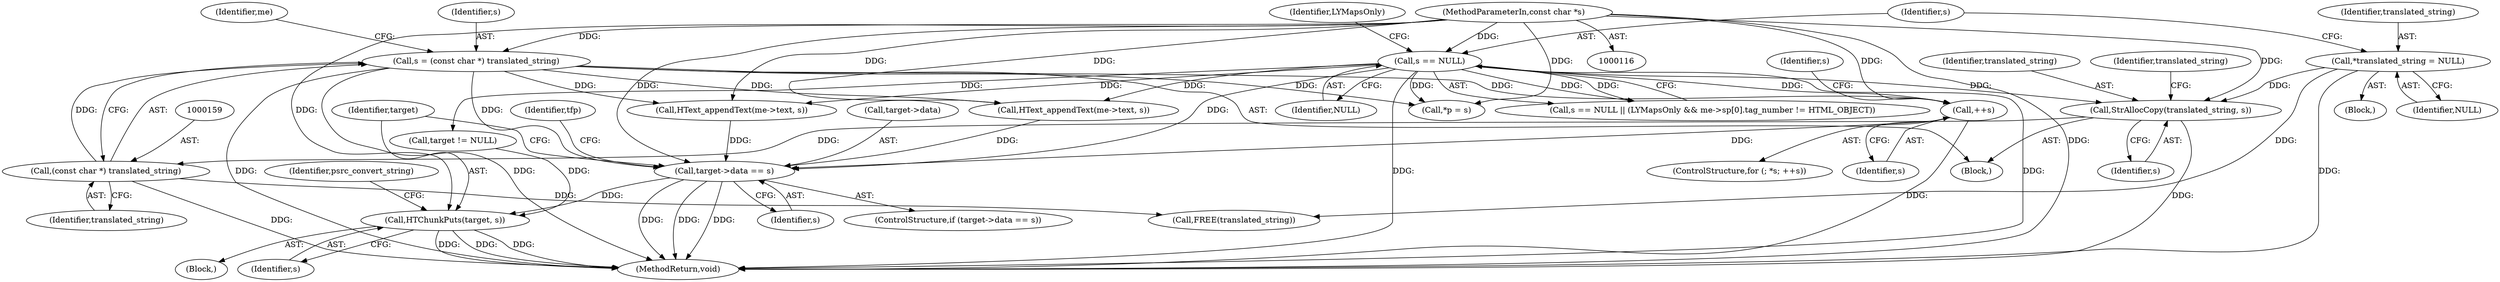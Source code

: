 digraph "0_lynx-snapshots_280a61b300a1614f6037efc0902ff7ecf17146e9@pointer" {
"1000256" [label="(Call,++s)"];
"1000156" [label="(Call,s = (const char *) translated_string)"];
"1000158" [label="(Call,(const char *) translated_string)"];
"1000148" [label="(Call,StrAllocCopy(translated_string, s))"];
"1000125" [label="(Call,*translated_string = NULL)"];
"1000130" [label="(Call,s == NULL)"];
"1000118" [label="(MethodParameterIn,const char *s)"];
"1000474" [label="(Call,target->data == s)"];
"1000494" [label="(Call,HTChunkPuts(target, s))"];
"1000493" [label="(Block,)"];
"1000255" [label="(Identifier,s)"];
"1000496" [label="(Identifier,s)"];
"1000156" [label="(Call,s = (const char *) translated_string)"];
"1000150" [label="(Identifier,s)"];
"1000469" [label="(Call,target != NULL)"];
"1000200" [label="(Call,HText_appendText(me->text, s))"];
"1000134" [label="(Identifier,LYMapsOnly)"];
"1000118" [label="(MethodParameterIn,const char *s)"];
"1000125" [label="(Call,*translated_string = NULL)"];
"1000253" [label="(ControlStructure,for (; *s; ++s))"];
"1000119" [label="(Block,)"];
"1000257" [label="(Identifier,s)"];
"1000503" [label="(Call,FREE(translated_string))"];
"1000505" [label="(MethodReturn,void)"];
"1000256" [label="(Call,++s)"];
"1000272" [label="(Call,*p = s)"];
"1000129" [label="(Call,s == NULL || (LYMapsOnly && me->sp[0].tag_number != HTML_OBJECT))"];
"1000157" [label="(Identifier,s)"];
"1000127" [label="(Identifier,NULL)"];
"1000475" [label="(Call,target->data)"];
"1000126" [label="(Identifier,translated_string)"];
"1000130" [label="(Call,s == NULL)"];
"1000498" [label="(Identifier,psrc_convert_string)"];
"1000478" [label="(Identifier,s)"];
"1000494" [label="(Call,HTChunkPuts(target, s))"];
"1000473" [label="(ControlStructure,if (target->data == s))"];
"1000158" [label="(Call,(const char *) translated_string)"];
"1000482" [label="(Identifier,tfp)"];
"1000148" [label="(Call,StrAllocCopy(translated_string, s))"];
"1000149" [label="(Identifier,translated_string)"];
"1000153" [label="(Identifier,translated_string)"];
"1000132" [label="(Identifier,NULL)"];
"1000495" [label="(Identifier,target)"];
"1000474" [label="(Call,target->data == s)"];
"1000147" [label="(Block,)"];
"1000160" [label="(Identifier,translated_string)"];
"1000131" [label="(Identifier,s)"];
"1000165" [label="(Identifier,me)"];
"1000263" [label="(Call,HText_appendText(me->text, s))"];
"1000256" -> "1000253"  [label="AST: "];
"1000256" -> "1000257"  [label="CFG: "];
"1000257" -> "1000256"  [label="AST: "];
"1000255" -> "1000256"  [label="CFG: "];
"1000256" -> "1000505"  [label="DDG: "];
"1000156" -> "1000256"  [label="DDG: "];
"1000130" -> "1000256"  [label="DDG: "];
"1000118" -> "1000256"  [label="DDG: "];
"1000256" -> "1000474"  [label="DDG: "];
"1000156" -> "1000147"  [label="AST: "];
"1000156" -> "1000158"  [label="CFG: "];
"1000157" -> "1000156"  [label="AST: "];
"1000158" -> "1000156"  [label="AST: "];
"1000165" -> "1000156"  [label="CFG: "];
"1000156" -> "1000505"  [label="DDG: "];
"1000156" -> "1000505"  [label="DDG: "];
"1000158" -> "1000156"  [label="DDG: "];
"1000118" -> "1000156"  [label="DDG: "];
"1000156" -> "1000200"  [label="DDG: "];
"1000156" -> "1000263"  [label="DDG: "];
"1000156" -> "1000272"  [label="DDG: "];
"1000156" -> "1000474"  [label="DDG: "];
"1000158" -> "1000160"  [label="CFG: "];
"1000159" -> "1000158"  [label="AST: "];
"1000160" -> "1000158"  [label="AST: "];
"1000158" -> "1000505"  [label="DDG: "];
"1000148" -> "1000158"  [label="DDG: "];
"1000158" -> "1000503"  [label="DDG: "];
"1000148" -> "1000147"  [label="AST: "];
"1000148" -> "1000150"  [label="CFG: "];
"1000149" -> "1000148"  [label="AST: "];
"1000150" -> "1000148"  [label="AST: "];
"1000153" -> "1000148"  [label="CFG: "];
"1000148" -> "1000505"  [label="DDG: "];
"1000125" -> "1000148"  [label="DDG: "];
"1000130" -> "1000148"  [label="DDG: "];
"1000118" -> "1000148"  [label="DDG: "];
"1000125" -> "1000119"  [label="AST: "];
"1000125" -> "1000127"  [label="CFG: "];
"1000126" -> "1000125"  [label="AST: "];
"1000127" -> "1000125"  [label="AST: "];
"1000131" -> "1000125"  [label="CFG: "];
"1000125" -> "1000505"  [label="DDG: "];
"1000125" -> "1000503"  [label="DDG: "];
"1000130" -> "1000129"  [label="AST: "];
"1000130" -> "1000132"  [label="CFG: "];
"1000131" -> "1000130"  [label="AST: "];
"1000132" -> "1000130"  [label="AST: "];
"1000134" -> "1000130"  [label="CFG: "];
"1000129" -> "1000130"  [label="CFG: "];
"1000130" -> "1000505"  [label="DDG: "];
"1000130" -> "1000505"  [label="DDG: "];
"1000130" -> "1000129"  [label="DDG: "];
"1000130" -> "1000129"  [label="DDG: "];
"1000118" -> "1000130"  [label="DDG: "];
"1000130" -> "1000200"  [label="DDG: "];
"1000130" -> "1000263"  [label="DDG: "];
"1000130" -> "1000272"  [label="DDG: "];
"1000130" -> "1000469"  [label="DDG: "];
"1000130" -> "1000474"  [label="DDG: "];
"1000118" -> "1000116"  [label="AST: "];
"1000118" -> "1000505"  [label="DDG: "];
"1000118" -> "1000200"  [label="DDG: "];
"1000118" -> "1000263"  [label="DDG: "];
"1000118" -> "1000272"  [label="DDG: "];
"1000118" -> "1000474"  [label="DDG: "];
"1000118" -> "1000494"  [label="DDG: "];
"1000474" -> "1000473"  [label="AST: "];
"1000474" -> "1000478"  [label="CFG: "];
"1000475" -> "1000474"  [label="AST: "];
"1000478" -> "1000474"  [label="AST: "];
"1000482" -> "1000474"  [label="CFG: "];
"1000495" -> "1000474"  [label="CFG: "];
"1000474" -> "1000505"  [label="DDG: "];
"1000474" -> "1000505"  [label="DDG: "];
"1000474" -> "1000505"  [label="DDG: "];
"1000263" -> "1000474"  [label="DDG: "];
"1000200" -> "1000474"  [label="DDG: "];
"1000474" -> "1000494"  [label="DDG: "];
"1000494" -> "1000493"  [label="AST: "];
"1000494" -> "1000496"  [label="CFG: "];
"1000495" -> "1000494"  [label="AST: "];
"1000496" -> "1000494"  [label="AST: "];
"1000498" -> "1000494"  [label="CFG: "];
"1000494" -> "1000505"  [label="DDG: "];
"1000494" -> "1000505"  [label="DDG: "];
"1000494" -> "1000505"  [label="DDG: "];
"1000469" -> "1000494"  [label="DDG: "];
}
